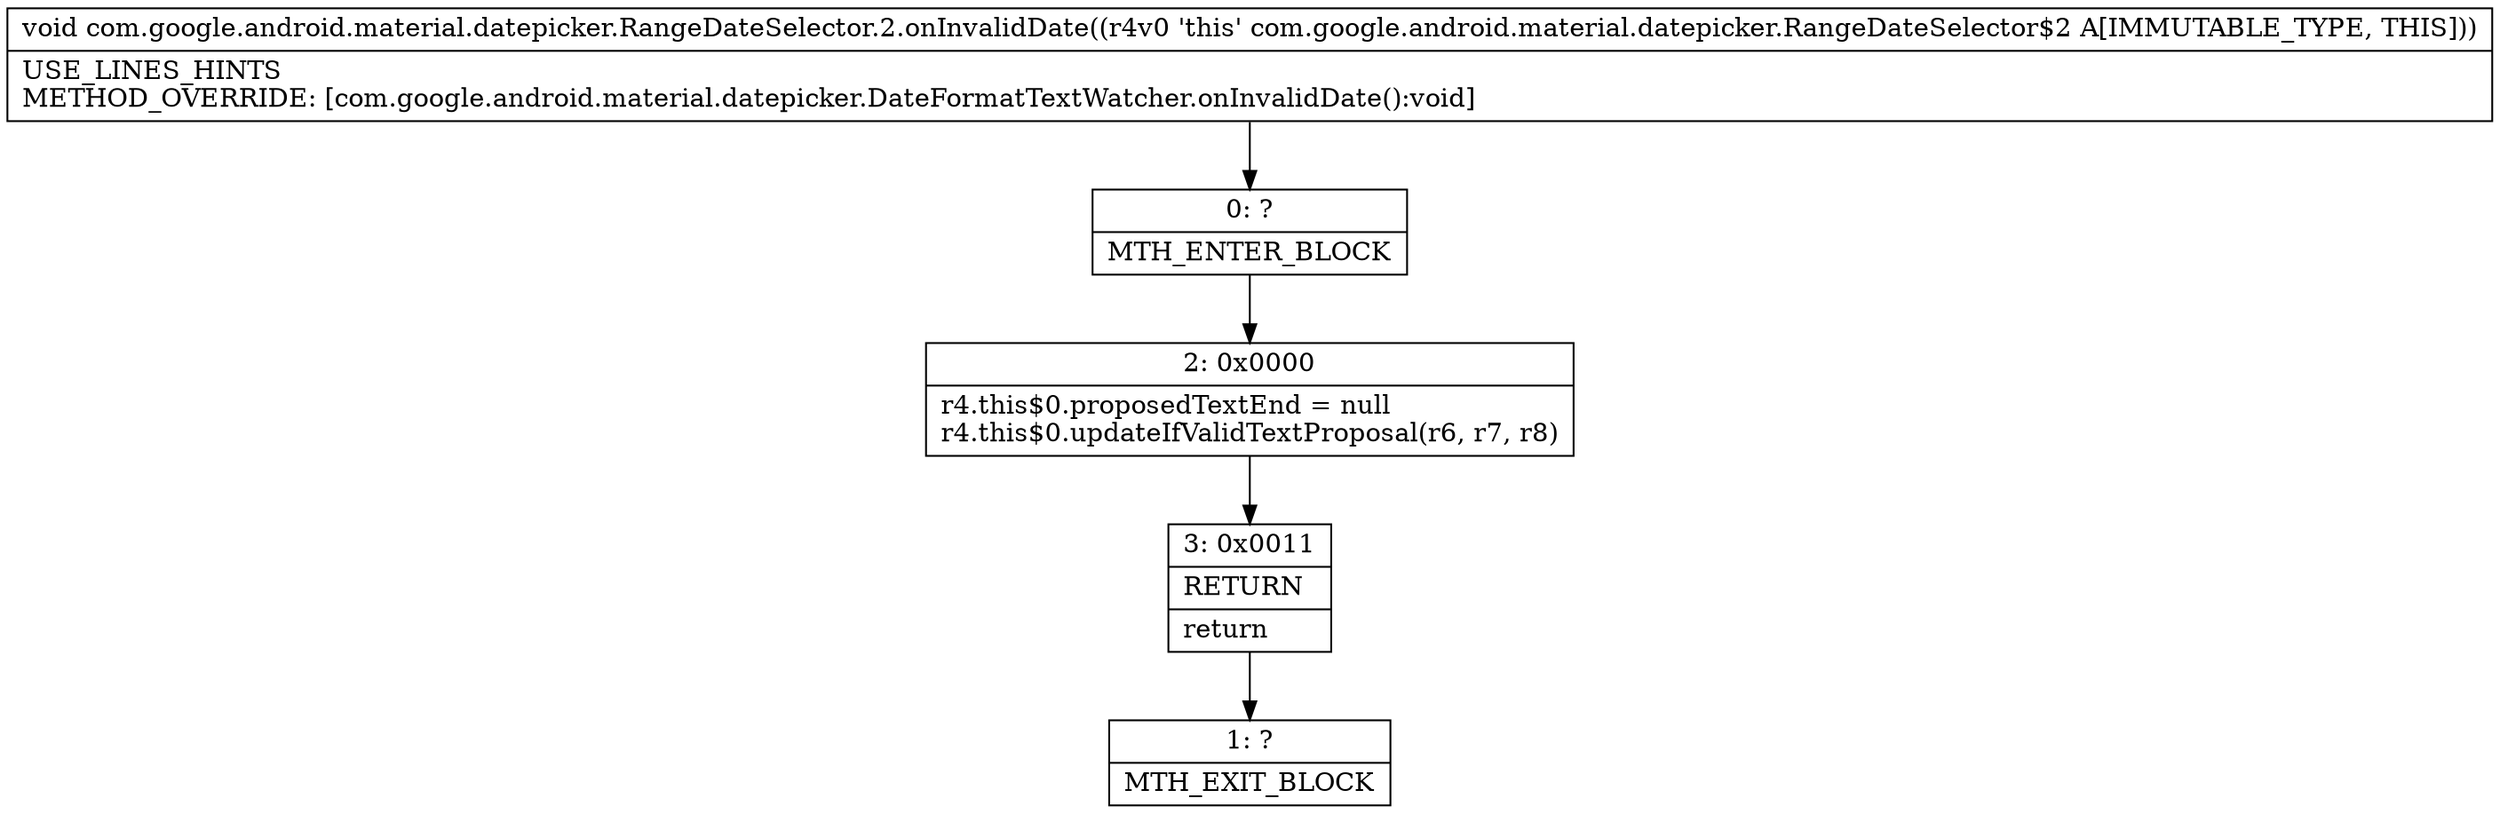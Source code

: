 digraph "CFG forcom.google.android.material.datepicker.RangeDateSelector.2.onInvalidDate()V" {
Node_0 [shape=record,label="{0\:\ ?|MTH_ENTER_BLOCK\l}"];
Node_2 [shape=record,label="{2\:\ 0x0000|r4.this$0.proposedTextEnd = null\lr4.this$0.updateIfValidTextProposal(r6, r7, r8)\l}"];
Node_3 [shape=record,label="{3\:\ 0x0011|RETURN\l|return\l}"];
Node_1 [shape=record,label="{1\:\ ?|MTH_EXIT_BLOCK\l}"];
MethodNode[shape=record,label="{void com.google.android.material.datepicker.RangeDateSelector.2.onInvalidDate((r4v0 'this' com.google.android.material.datepicker.RangeDateSelector$2 A[IMMUTABLE_TYPE, THIS]))  | USE_LINES_HINTS\lMETHOD_OVERRIDE: [com.google.android.material.datepicker.DateFormatTextWatcher.onInvalidDate():void]\l}"];
MethodNode -> Node_0;Node_0 -> Node_2;
Node_2 -> Node_3;
Node_3 -> Node_1;
}

